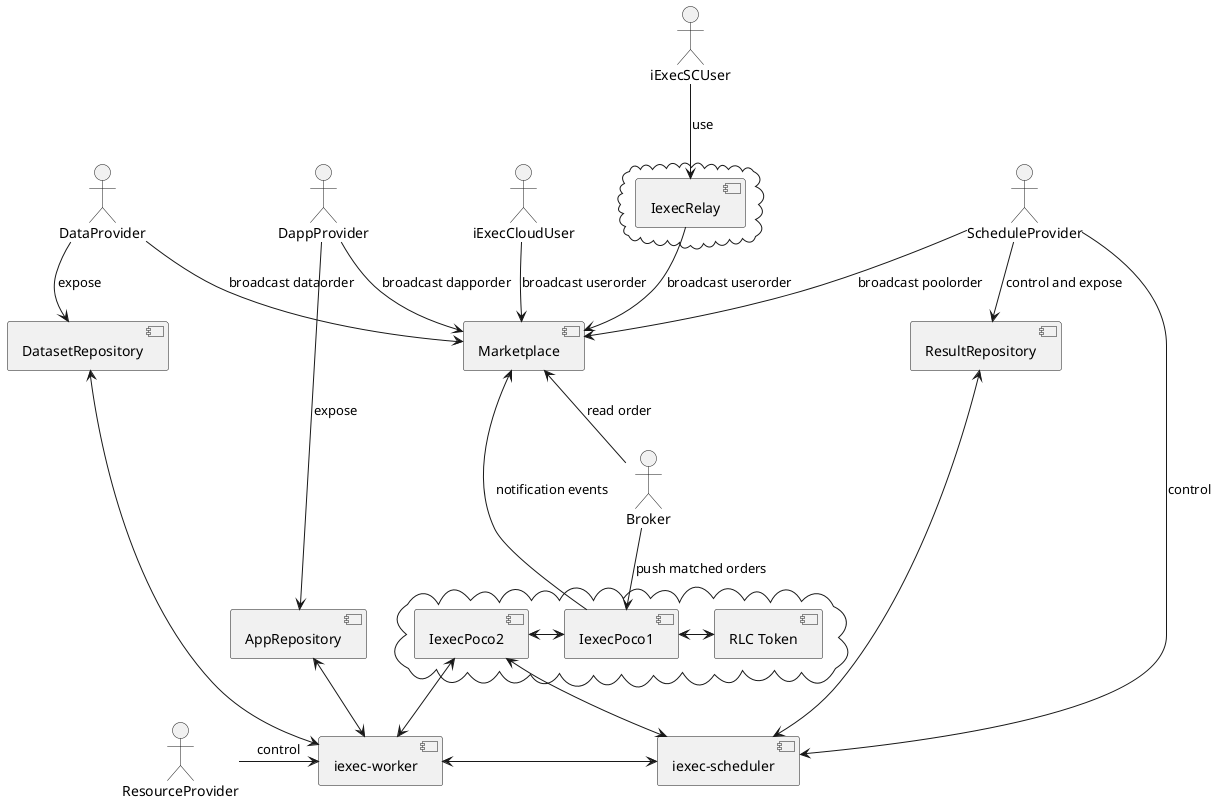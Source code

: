 @startuml
:iExecCloudUser:
:iExecSCUser:
:DappProvider:
:DataProvider:
:ScheduleProvider:
:ResourceProvider:
:Broker:

cloud {
  [IexecRelay]
}
component [IexecRelay]
iExecSCUser -down-> [IexecRelay]: use

component [Marketplace]
[IexecRelay] -down-> [Marketplace]: broadcast userorder
iExecCloudUser -down-> [Marketplace]: broadcast userorder
DappProvider -down-> [Marketplace]: broadcast dapporder
DataProvider -down-> [Marketplace]: broadcast dataorder
ScheduleProvider -down-> [Marketplace]: broadcast poolorder
Broker -up-> [Marketplace]: read order

cloud {
  [IexecPoco1]
  [IexecPoco2]
  [RLC Token]
}
component [IexecPoco1]
component [IexecPoco2]
component [RLC Token]
[IexecPoco2] <-right-> [IexecPoco1]
[IexecPoco1] <-right-> [RLC Token]

Broker -down-> [IexecPoco1]: push matched orders
[IexecPoco1] -up-> [Marketplace]: notification events

[iexec-scheduler] <-up-> [IexecPoco2]
[iexec-worker] <-up-> [IexecPoco2]





component [AppRepository]
component [DatasetRepository]
component [iexec-scheduler]
component [iexec-worker]
component [ResultRepository]

DappProvider -down-> AppRepository: expose
DataProvider -down-> DatasetRepository: expose
ScheduleProvider -down-> [iexec-scheduler]: control
ScheduleProvider -down-> [ResultRepository]: control and expose
ResultRepository <-right-> [iexec-scheduler]



[ResourceProvider] -right-> [iexec-worker]: control

[iexec-worker] <-right-> [iexec-scheduler]
[iexec-worker] <-up-> [AppRepository]
[iexec-worker] <-up-> [DatasetRepository]
@enduml
